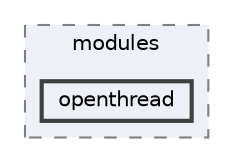 digraph "build/modules/openthread"
{
 // LATEX_PDF_SIZE
  bgcolor="transparent";
  edge [fontname=Helvetica,fontsize=10,labelfontname=Helvetica,labelfontsize=10];
  node [fontname=Helvetica,fontsize=10,shape=box,height=0.2,width=0.4];
  compound=true
  subgraph clusterdir_587cd7e785de0867f5b3392122b4ea11 {
    graph [ bgcolor="#edf0f7", pencolor="grey50", label="modules", fontname=Helvetica,fontsize=10 style="filled,dashed", URL="dir_587cd7e785de0867f5b3392122b4ea11.html",tooltip=""]
  dir_ad4144c6b9c3d06ac45843b0c1238423 [label="openthread", fillcolor="#edf0f7", color="grey25", style="filled,bold", URL="dir_ad4144c6b9c3d06ac45843b0c1238423.html",tooltip=""];
  }
}
